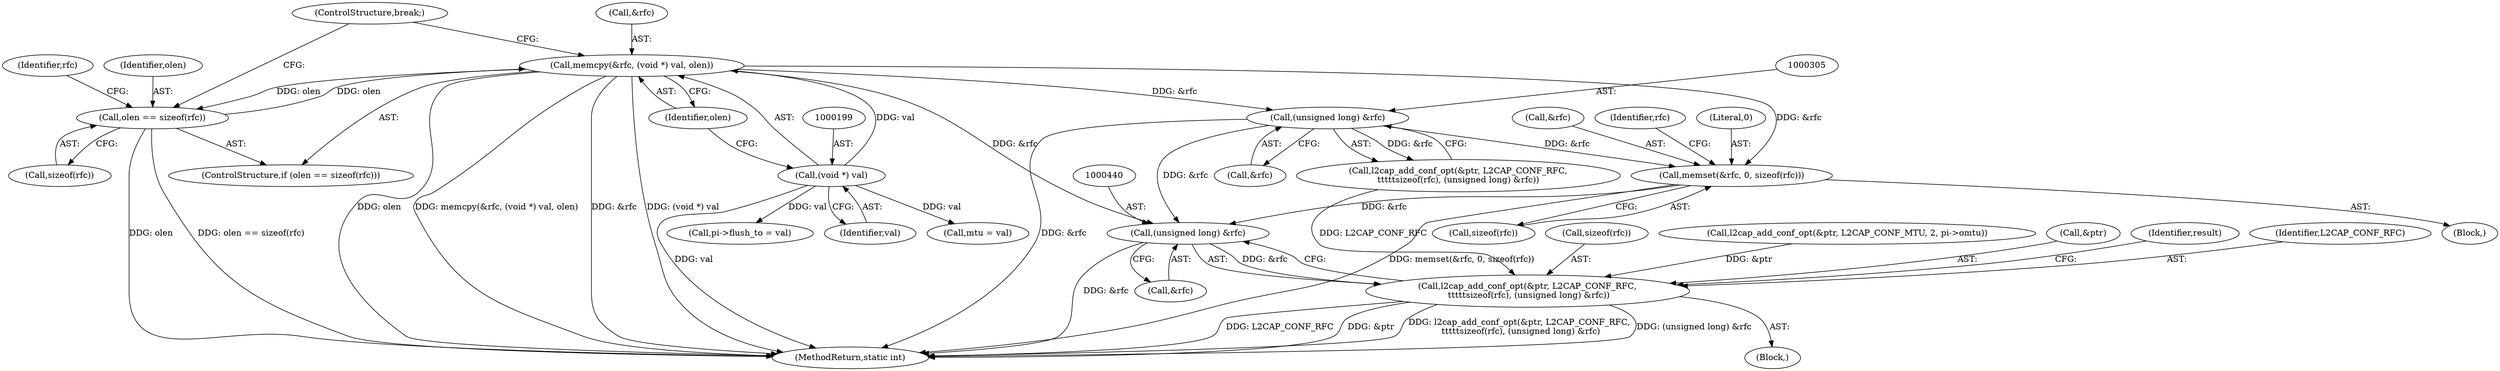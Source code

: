 digraph "0_linux_f2fcfcd670257236ebf2088bbdf26f6a8ef459fe_3@API" {
"1000420" [label="(Call,memset(&rfc, 0, sizeof(rfc)))"];
"1000304" [label="(Call,(unsigned long) &rfc)"];
"1000195" [label="(Call,memcpy(&rfc, (void *) val, olen))"];
"1000198" [label="(Call,(void *) val)"];
"1000191" [label="(Call,olen == sizeof(rfc))"];
"1000439" [label="(Call,(unsigned long) &rfc)"];
"1000433" [label="(Call,l2cap_add_conf_opt(&ptr, L2CAP_CONF_RFC,\n \t\t\t\t\tsizeof(rfc), (unsigned long) &rfc))"];
"1000433" [label="(Call,l2cap_add_conf_opt(&ptr, L2CAP_CONF_RFC,\n \t\t\t\t\tsizeof(rfc), (unsigned long) &rfc))"];
"1000312" [label="(Block,)"];
"1000437" [label="(Call,sizeof(rfc))"];
"1000439" [label="(Call,(unsigned long) &rfc)"];
"1000476" [label="(MethodReturn,static int)"];
"1000421" [label="(Call,&rfc)"];
"1000332" [label="(Call,l2cap_add_conf_opt(&ptr, L2CAP_CONF_MTU, 2, pi->omtu))"];
"1000197" [label="(Identifier,rfc)"];
"1000298" [label="(Call,l2cap_add_conf_opt(&ptr, L2CAP_CONF_RFC,\n\t\t\t\t\tsizeof(rfc), (unsigned long) &rfc))"];
"1000196" [label="(Call,&rfc)"];
"1000420" [label="(Call,memset(&rfc, 0, sizeof(rfc)))"];
"1000193" [label="(Call,sizeof(rfc))"];
"1000191" [label="(Call,olen == sizeof(rfc))"];
"1000304" [label="(Call,(unsigned long) &rfc)"];
"1000190" [label="(ControlStructure,if (olen == sizeof(rfc)))"];
"1000428" [label="(Identifier,rfc)"];
"1000424" [label="(Call,sizeof(rfc))"];
"1000176" [label="(Call,mtu = val)"];
"1000441" [label="(Call,&rfc)"];
"1000434" [label="(Call,&ptr)"];
"1000306" [label="(Call,&rfc)"];
"1000200" [label="(Identifier,val)"];
"1000198" [label="(Call,(void *) val)"];
"1000192" [label="(Identifier,olen)"];
"1000344" [label="(Block,)"];
"1000195" [label="(Call,memcpy(&rfc, (void *) val, olen))"];
"1000445" [label="(Identifier,result)"];
"1000201" [label="(Identifier,olen)"];
"1000181" [label="(Call,pi->flush_to = val)"];
"1000423" [label="(Literal,0)"];
"1000202" [label="(ControlStructure,break;)"];
"1000436" [label="(Identifier,L2CAP_CONF_RFC)"];
"1000420" -> "1000344"  [label="AST: "];
"1000420" -> "1000424"  [label="CFG: "];
"1000421" -> "1000420"  [label="AST: "];
"1000423" -> "1000420"  [label="AST: "];
"1000424" -> "1000420"  [label="AST: "];
"1000428" -> "1000420"  [label="CFG: "];
"1000420" -> "1000476"  [label="DDG: memset(&rfc, 0, sizeof(rfc))"];
"1000304" -> "1000420"  [label="DDG: &rfc"];
"1000195" -> "1000420"  [label="DDG: &rfc"];
"1000420" -> "1000439"  [label="DDG: &rfc"];
"1000304" -> "1000298"  [label="AST: "];
"1000304" -> "1000306"  [label="CFG: "];
"1000305" -> "1000304"  [label="AST: "];
"1000306" -> "1000304"  [label="AST: "];
"1000298" -> "1000304"  [label="CFG: "];
"1000304" -> "1000476"  [label="DDG: &rfc"];
"1000304" -> "1000298"  [label="DDG: &rfc"];
"1000195" -> "1000304"  [label="DDG: &rfc"];
"1000304" -> "1000439"  [label="DDG: &rfc"];
"1000195" -> "1000190"  [label="AST: "];
"1000195" -> "1000201"  [label="CFG: "];
"1000196" -> "1000195"  [label="AST: "];
"1000198" -> "1000195"  [label="AST: "];
"1000201" -> "1000195"  [label="AST: "];
"1000202" -> "1000195"  [label="CFG: "];
"1000195" -> "1000476"  [label="DDG: olen"];
"1000195" -> "1000476"  [label="DDG: memcpy(&rfc, (void *) val, olen)"];
"1000195" -> "1000476"  [label="DDG: &rfc"];
"1000195" -> "1000476"  [label="DDG: (void *) val"];
"1000195" -> "1000191"  [label="DDG: olen"];
"1000198" -> "1000195"  [label="DDG: val"];
"1000191" -> "1000195"  [label="DDG: olen"];
"1000195" -> "1000439"  [label="DDG: &rfc"];
"1000198" -> "1000200"  [label="CFG: "];
"1000199" -> "1000198"  [label="AST: "];
"1000200" -> "1000198"  [label="AST: "];
"1000201" -> "1000198"  [label="CFG: "];
"1000198" -> "1000476"  [label="DDG: val"];
"1000198" -> "1000176"  [label="DDG: val"];
"1000198" -> "1000181"  [label="DDG: val"];
"1000191" -> "1000190"  [label="AST: "];
"1000191" -> "1000193"  [label="CFG: "];
"1000192" -> "1000191"  [label="AST: "];
"1000193" -> "1000191"  [label="AST: "];
"1000197" -> "1000191"  [label="CFG: "];
"1000202" -> "1000191"  [label="CFG: "];
"1000191" -> "1000476"  [label="DDG: olen == sizeof(rfc)"];
"1000191" -> "1000476"  [label="DDG: olen"];
"1000439" -> "1000433"  [label="AST: "];
"1000439" -> "1000441"  [label="CFG: "];
"1000440" -> "1000439"  [label="AST: "];
"1000441" -> "1000439"  [label="AST: "];
"1000433" -> "1000439"  [label="CFG: "];
"1000439" -> "1000476"  [label="DDG: &rfc"];
"1000439" -> "1000433"  [label="DDG: &rfc"];
"1000433" -> "1000312"  [label="AST: "];
"1000434" -> "1000433"  [label="AST: "];
"1000436" -> "1000433"  [label="AST: "];
"1000437" -> "1000433"  [label="AST: "];
"1000445" -> "1000433"  [label="CFG: "];
"1000433" -> "1000476"  [label="DDG: L2CAP_CONF_RFC"];
"1000433" -> "1000476"  [label="DDG: &ptr"];
"1000433" -> "1000476"  [label="DDG: l2cap_add_conf_opt(&ptr, L2CAP_CONF_RFC,\n \t\t\t\t\tsizeof(rfc), (unsigned long) &rfc)"];
"1000433" -> "1000476"  [label="DDG: (unsigned long) &rfc"];
"1000332" -> "1000433"  [label="DDG: &ptr"];
"1000298" -> "1000433"  [label="DDG: L2CAP_CONF_RFC"];
}
